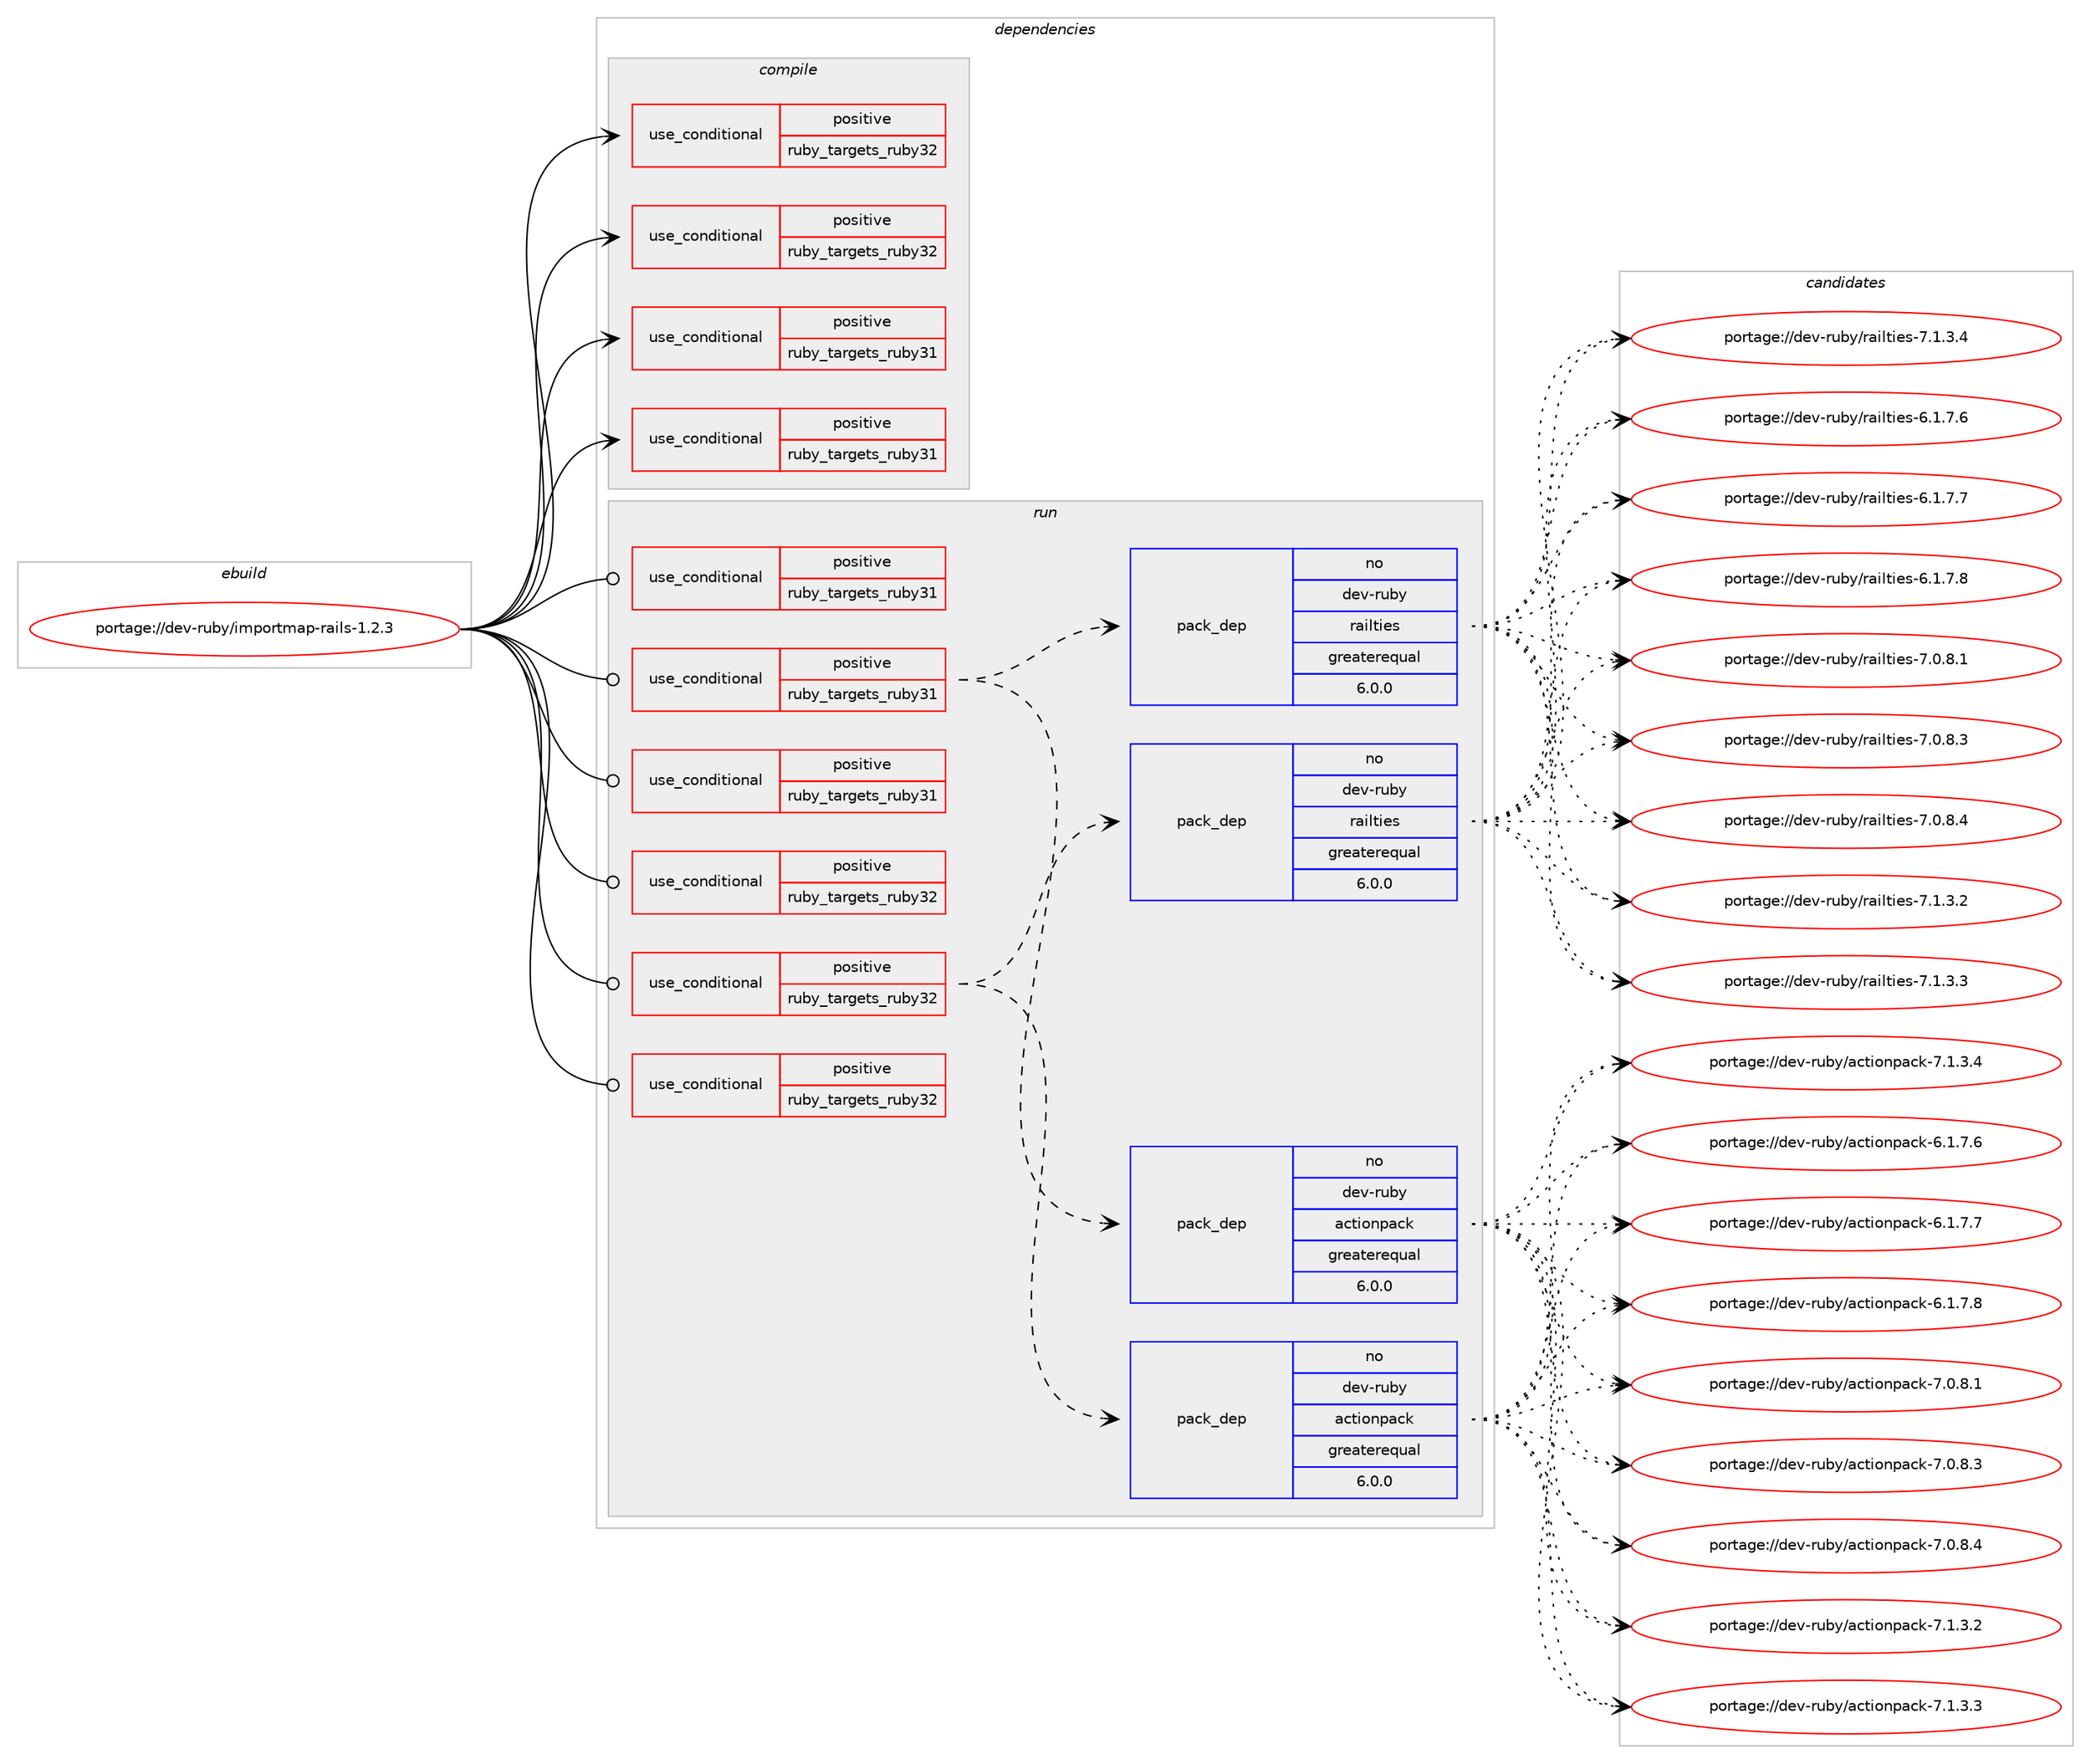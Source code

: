 digraph prolog {

# *************
# Graph options
# *************

newrank=true;
concentrate=true;
compound=true;
graph [rankdir=LR,fontname=Helvetica,fontsize=10,ranksep=1.5];#, ranksep=2.5, nodesep=0.2];
edge  [arrowhead=vee];
node  [fontname=Helvetica,fontsize=10];

# **********
# The ebuild
# **********

subgraph cluster_leftcol {
color=gray;
rank=same;
label=<<i>ebuild</i>>;
id [label="portage://dev-ruby/importmap-rails-1.2.3", color=red, width=4, href="../dev-ruby/importmap-rails-1.2.3.svg"];
}

# ****************
# The dependencies
# ****************

subgraph cluster_midcol {
color=gray;
label=<<i>dependencies</i>>;
subgraph cluster_compile {
fillcolor="#eeeeee";
style=filled;
label=<<i>compile</i>>;
subgraph cond47903 {
dependency95337 [label=<<TABLE BORDER="0" CELLBORDER="1" CELLSPACING="0" CELLPADDING="4"><TR><TD ROWSPAN="3" CELLPADDING="10">use_conditional</TD></TR><TR><TD>positive</TD></TR><TR><TD>ruby_targets_ruby31</TD></TR></TABLE>>, shape=none, color=red];
# *** BEGIN UNKNOWN DEPENDENCY TYPE (TODO) ***
# dependency95337 -> package_dependency(portage://dev-ruby/importmap-rails-1.2.3,install,no,dev-lang,ruby,none,[,,],[slot(3.1)],[])
# *** END UNKNOWN DEPENDENCY TYPE (TODO) ***

}
id:e -> dependency95337:w [weight=20,style="solid",arrowhead="vee"];
subgraph cond47904 {
dependency95338 [label=<<TABLE BORDER="0" CELLBORDER="1" CELLSPACING="0" CELLPADDING="4"><TR><TD ROWSPAN="3" CELLPADDING="10">use_conditional</TD></TR><TR><TD>positive</TD></TR><TR><TD>ruby_targets_ruby31</TD></TR></TABLE>>, shape=none, color=red];
# *** BEGIN UNKNOWN DEPENDENCY TYPE (TODO) ***
# dependency95338 -> package_dependency(portage://dev-ruby/importmap-rails-1.2.3,install,no,virtual,rubygems,none,[,,],[],[use(enable(ruby_targets_ruby31),negative)])
# *** END UNKNOWN DEPENDENCY TYPE (TODO) ***

}
id:e -> dependency95338:w [weight=20,style="solid",arrowhead="vee"];
subgraph cond47905 {
dependency95339 [label=<<TABLE BORDER="0" CELLBORDER="1" CELLSPACING="0" CELLPADDING="4"><TR><TD ROWSPAN="3" CELLPADDING="10">use_conditional</TD></TR><TR><TD>positive</TD></TR><TR><TD>ruby_targets_ruby32</TD></TR></TABLE>>, shape=none, color=red];
# *** BEGIN UNKNOWN DEPENDENCY TYPE (TODO) ***
# dependency95339 -> package_dependency(portage://dev-ruby/importmap-rails-1.2.3,install,no,dev-lang,ruby,none,[,,],[slot(3.2)],[])
# *** END UNKNOWN DEPENDENCY TYPE (TODO) ***

}
id:e -> dependency95339:w [weight=20,style="solid",arrowhead="vee"];
subgraph cond47906 {
dependency95340 [label=<<TABLE BORDER="0" CELLBORDER="1" CELLSPACING="0" CELLPADDING="4"><TR><TD ROWSPAN="3" CELLPADDING="10">use_conditional</TD></TR><TR><TD>positive</TD></TR><TR><TD>ruby_targets_ruby32</TD></TR></TABLE>>, shape=none, color=red];
# *** BEGIN UNKNOWN DEPENDENCY TYPE (TODO) ***
# dependency95340 -> package_dependency(portage://dev-ruby/importmap-rails-1.2.3,install,no,virtual,rubygems,none,[,,],[],[use(enable(ruby_targets_ruby32),negative)])
# *** END UNKNOWN DEPENDENCY TYPE (TODO) ***

}
id:e -> dependency95340:w [weight=20,style="solid",arrowhead="vee"];
}
subgraph cluster_compileandrun {
fillcolor="#eeeeee";
style=filled;
label=<<i>compile and run</i>>;
}
subgraph cluster_run {
fillcolor="#eeeeee";
style=filled;
label=<<i>run</i>>;
subgraph cond47907 {
dependency95341 [label=<<TABLE BORDER="0" CELLBORDER="1" CELLSPACING="0" CELLPADDING="4"><TR><TD ROWSPAN="3" CELLPADDING="10">use_conditional</TD></TR><TR><TD>positive</TD></TR><TR><TD>ruby_targets_ruby31</TD></TR></TABLE>>, shape=none, color=red];
# *** BEGIN UNKNOWN DEPENDENCY TYPE (TODO) ***
# dependency95341 -> package_dependency(portage://dev-ruby/importmap-rails-1.2.3,run,no,dev-lang,ruby,none,[,,],[slot(3.1)],[])
# *** END UNKNOWN DEPENDENCY TYPE (TODO) ***

}
id:e -> dependency95341:w [weight=20,style="solid",arrowhead="odot"];
subgraph cond47908 {
dependency95342 [label=<<TABLE BORDER="0" CELLBORDER="1" CELLSPACING="0" CELLPADDING="4"><TR><TD ROWSPAN="3" CELLPADDING="10">use_conditional</TD></TR><TR><TD>positive</TD></TR><TR><TD>ruby_targets_ruby31</TD></TR></TABLE>>, shape=none, color=red];
subgraph pack46137 {
dependency95343 [label=<<TABLE BORDER="0" CELLBORDER="1" CELLSPACING="0" CELLPADDING="4" WIDTH="220"><TR><TD ROWSPAN="6" CELLPADDING="30">pack_dep</TD></TR><TR><TD WIDTH="110">no</TD></TR><TR><TD>dev-ruby</TD></TR><TR><TD>actionpack</TD></TR><TR><TD>greaterequal</TD></TR><TR><TD>6.0.0</TD></TR></TABLE>>, shape=none, color=blue];
}
dependency95342:e -> dependency95343:w [weight=20,style="dashed",arrowhead="vee"];
subgraph pack46138 {
dependency95344 [label=<<TABLE BORDER="0" CELLBORDER="1" CELLSPACING="0" CELLPADDING="4" WIDTH="220"><TR><TD ROWSPAN="6" CELLPADDING="30">pack_dep</TD></TR><TR><TD WIDTH="110">no</TD></TR><TR><TD>dev-ruby</TD></TR><TR><TD>railties</TD></TR><TR><TD>greaterequal</TD></TR><TR><TD>6.0.0</TD></TR></TABLE>>, shape=none, color=blue];
}
dependency95342:e -> dependency95344:w [weight=20,style="dashed",arrowhead="vee"];
}
id:e -> dependency95342:w [weight=20,style="solid",arrowhead="odot"];
subgraph cond47909 {
dependency95345 [label=<<TABLE BORDER="0" CELLBORDER="1" CELLSPACING="0" CELLPADDING="4"><TR><TD ROWSPAN="3" CELLPADDING="10">use_conditional</TD></TR><TR><TD>positive</TD></TR><TR><TD>ruby_targets_ruby31</TD></TR></TABLE>>, shape=none, color=red];
# *** BEGIN UNKNOWN DEPENDENCY TYPE (TODO) ***
# dependency95345 -> package_dependency(portage://dev-ruby/importmap-rails-1.2.3,run,no,virtual,rubygems,none,[,,],[],[use(enable(ruby_targets_ruby31),negative)])
# *** END UNKNOWN DEPENDENCY TYPE (TODO) ***

}
id:e -> dependency95345:w [weight=20,style="solid",arrowhead="odot"];
subgraph cond47910 {
dependency95346 [label=<<TABLE BORDER="0" CELLBORDER="1" CELLSPACING="0" CELLPADDING="4"><TR><TD ROWSPAN="3" CELLPADDING="10">use_conditional</TD></TR><TR><TD>positive</TD></TR><TR><TD>ruby_targets_ruby32</TD></TR></TABLE>>, shape=none, color=red];
# *** BEGIN UNKNOWN DEPENDENCY TYPE (TODO) ***
# dependency95346 -> package_dependency(portage://dev-ruby/importmap-rails-1.2.3,run,no,dev-lang,ruby,none,[,,],[slot(3.2)],[])
# *** END UNKNOWN DEPENDENCY TYPE (TODO) ***

}
id:e -> dependency95346:w [weight=20,style="solid",arrowhead="odot"];
subgraph cond47911 {
dependency95347 [label=<<TABLE BORDER="0" CELLBORDER="1" CELLSPACING="0" CELLPADDING="4"><TR><TD ROWSPAN="3" CELLPADDING="10">use_conditional</TD></TR><TR><TD>positive</TD></TR><TR><TD>ruby_targets_ruby32</TD></TR></TABLE>>, shape=none, color=red];
subgraph pack46139 {
dependency95348 [label=<<TABLE BORDER="0" CELLBORDER="1" CELLSPACING="0" CELLPADDING="4" WIDTH="220"><TR><TD ROWSPAN="6" CELLPADDING="30">pack_dep</TD></TR><TR><TD WIDTH="110">no</TD></TR><TR><TD>dev-ruby</TD></TR><TR><TD>actionpack</TD></TR><TR><TD>greaterequal</TD></TR><TR><TD>6.0.0</TD></TR></TABLE>>, shape=none, color=blue];
}
dependency95347:e -> dependency95348:w [weight=20,style="dashed",arrowhead="vee"];
subgraph pack46140 {
dependency95349 [label=<<TABLE BORDER="0" CELLBORDER="1" CELLSPACING="0" CELLPADDING="4" WIDTH="220"><TR><TD ROWSPAN="6" CELLPADDING="30">pack_dep</TD></TR><TR><TD WIDTH="110">no</TD></TR><TR><TD>dev-ruby</TD></TR><TR><TD>railties</TD></TR><TR><TD>greaterequal</TD></TR><TR><TD>6.0.0</TD></TR></TABLE>>, shape=none, color=blue];
}
dependency95347:e -> dependency95349:w [weight=20,style="dashed",arrowhead="vee"];
}
id:e -> dependency95347:w [weight=20,style="solid",arrowhead="odot"];
subgraph cond47912 {
dependency95350 [label=<<TABLE BORDER="0" CELLBORDER="1" CELLSPACING="0" CELLPADDING="4"><TR><TD ROWSPAN="3" CELLPADDING="10">use_conditional</TD></TR><TR><TD>positive</TD></TR><TR><TD>ruby_targets_ruby32</TD></TR></TABLE>>, shape=none, color=red];
# *** BEGIN UNKNOWN DEPENDENCY TYPE (TODO) ***
# dependency95350 -> package_dependency(portage://dev-ruby/importmap-rails-1.2.3,run,no,virtual,rubygems,none,[,,],[],[use(enable(ruby_targets_ruby32),negative)])
# *** END UNKNOWN DEPENDENCY TYPE (TODO) ***

}
id:e -> dependency95350:w [weight=20,style="solid",arrowhead="odot"];
}
}

# **************
# The candidates
# **************

subgraph cluster_choices {
rank=same;
color=gray;
label=<<i>candidates</i>>;

subgraph choice46137 {
color=black;
nodesep=1;
choice100101118451141179812147979911610511111011297991074554464946554654 [label="portage://dev-ruby/actionpack-6.1.7.6", color=red, width=4,href="../dev-ruby/actionpack-6.1.7.6.svg"];
choice100101118451141179812147979911610511111011297991074554464946554655 [label="portage://dev-ruby/actionpack-6.1.7.7", color=red, width=4,href="../dev-ruby/actionpack-6.1.7.7.svg"];
choice100101118451141179812147979911610511111011297991074554464946554656 [label="portage://dev-ruby/actionpack-6.1.7.8", color=red, width=4,href="../dev-ruby/actionpack-6.1.7.8.svg"];
choice100101118451141179812147979911610511111011297991074555464846564649 [label="portage://dev-ruby/actionpack-7.0.8.1", color=red, width=4,href="../dev-ruby/actionpack-7.0.8.1.svg"];
choice100101118451141179812147979911610511111011297991074555464846564651 [label="portage://dev-ruby/actionpack-7.0.8.3", color=red, width=4,href="../dev-ruby/actionpack-7.0.8.3.svg"];
choice100101118451141179812147979911610511111011297991074555464846564652 [label="portage://dev-ruby/actionpack-7.0.8.4", color=red, width=4,href="../dev-ruby/actionpack-7.0.8.4.svg"];
choice100101118451141179812147979911610511111011297991074555464946514650 [label="portage://dev-ruby/actionpack-7.1.3.2", color=red, width=4,href="../dev-ruby/actionpack-7.1.3.2.svg"];
choice100101118451141179812147979911610511111011297991074555464946514651 [label="portage://dev-ruby/actionpack-7.1.3.3", color=red, width=4,href="../dev-ruby/actionpack-7.1.3.3.svg"];
choice100101118451141179812147979911610511111011297991074555464946514652 [label="portage://dev-ruby/actionpack-7.1.3.4", color=red, width=4,href="../dev-ruby/actionpack-7.1.3.4.svg"];
dependency95343:e -> choice100101118451141179812147979911610511111011297991074554464946554654:w [style=dotted,weight="100"];
dependency95343:e -> choice100101118451141179812147979911610511111011297991074554464946554655:w [style=dotted,weight="100"];
dependency95343:e -> choice100101118451141179812147979911610511111011297991074554464946554656:w [style=dotted,weight="100"];
dependency95343:e -> choice100101118451141179812147979911610511111011297991074555464846564649:w [style=dotted,weight="100"];
dependency95343:e -> choice100101118451141179812147979911610511111011297991074555464846564651:w [style=dotted,weight="100"];
dependency95343:e -> choice100101118451141179812147979911610511111011297991074555464846564652:w [style=dotted,weight="100"];
dependency95343:e -> choice100101118451141179812147979911610511111011297991074555464946514650:w [style=dotted,weight="100"];
dependency95343:e -> choice100101118451141179812147979911610511111011297991074555464946514651:w [style=dotted,weight="100"];
dependency95343:e -> choice100101118451141179812147979911610511111011297991074555464946514652:w [style=dotted,weight="100"];
}
subgraph choice46138 {
color=black;
nodesep=1;
choice100101118451141179812147114971051081161051011154554464946554654 [label="portage://dev-ruby/railties-6.1.7.6", color=red, width=4,href="../dev-ruby/railties-6.1.7.6.svg"];
choice100101118451141179812147114971051081161051011154554464946554655 [label="portage://dev-ruby/railties-6.1.7.7", color=red, width=4,href="../dev-ruby/railties-6.1.7.7.svg"];
choice100101118451141179812147114971051081161051011154554464946554656 [label="portage://dev-ruby/railties-6.1.7.8", color=red, width=4,href="../dev-ruby/railties-6.1.7.8.svg"];
choice100101118451141179812147114971051081161051011154555464846564649 [label="portage://dev-ruby/railties-7.0.8.1", color=red, width=4,href="../dev-ruby/railties-7.0.8.1.svg"];
choice100101118451141179812147114971051081161051011154555464846564651 [label="portage://dev-ruby/railties-7.0.8.3", color=red, width=4,href="../dev-ruby/railties-7.0.8.3.svg"];
choice100101118451141179812147114971051081161051011154555464846564652 [label="portage://dev-ruby/railties-7.0.8.4", color=red, width=4,href="../dev-ruby/railties-7.0.8.4.svg"];
choice100101118451141179812147114971051081161051011154555464946514650 [label="portage://dev-ruby/railties-7.1.3.2", color=red, width=4,href="../dev-ruby/railties-7.1.3.2.svg"];
choice100101118451141179812147114971051081161051011154555464946514651 [label="portage://dev-ruby/railties-7.1.3.3", color=red, width=4,href="../dev-ruby/railties-7.1.3.3.svg"];
choice100101118451141179812147114971051081161051011154555464946514652 [label="portage://dev-ruby/railties-7.1.3.4", color=red, width=4,href="../dev-ruby/railties-7.1.3.4.svg"];
dependency95344:e -> choice100101118451141179812147114971051081161051011154554464946554654:w [style=dotted,weight="100"];
dependency95344:e -> choice100101118451141179812147114971051081161051011154554464946554655:w [style=dotted,weight="100"];
dependency95344:e -> choice100101118451141179812147114971051081161051011154554464946554656:w [style=dotted,weight="100"];
dependency95344:e -> choice100101118451141179812147114971051081161051011154555464846564649:w [style=dotted,weight="100"];
dependency95344:e -> choice100101118451141179812147114971051081161051011154555464846564651:w [style=dotted,weight="100"];
dependency95344:e -> choice100101118451141179812147114971051081161051011154555464846564652:w [style=dotted,weight="100"];
dependency95344:e -> choice100101118451141179812147114971051081161051011154555464946514650:w [style=dotted,weight="100"];
dependency95344:e -> choice100101118451141179812147114971051081161051011154555464946514651:w [style=dotted,weight="100"];
dependency95344:e -> choice100101118451141179812147114971051081161051011154555464946514652:w [style=dotted,weight="100"];
}
subgraph choice46139 {
color=black;
nodesep=1;
choice100101118451141179812147979911610511111011297991074554464946554654 [label="portage://dev-ruby/actionpack-6.1.7.6", color=red, width=4,href="../dev-ruby/actionpack-6.1.7.6.svg"];
choice100101118451141179812147979911610511111011297991074554464946554655 [label="portage://dev-ruby/actionpack-6.1.7.7", color=red, width=4,href="../dev-ruby/actionpack-6.1.7.7.svg"];
choice100101118451141179812147979911610511111011297991074554464946554656 [label="portage://dev-ruby/actionpack-6.1.7.8", color=red, width=4,href="../dev-ruby/actionpack-6.1.7.8.svg"];
choice100101118451141179812147979911610511111011297991074555464846564649 [label="portage://dev-ruby/actionpack-7.0.8.1", color=red, width=4,href="../dev-ruby/actionpack-7.0.8.1.svg"];
choice100101118451141179812147979911610511111011297991074555464846564651 [label="portage://dev-ruby/actionpack-7.0.8.3", color=red, width=4,href="../dev-ruby/actionpack-7.0.8.3.svg"];
choice100101118451141179812147979911610511111011297991074555464846564652 [label="portage://dev-ruby/actionpack-7.0.8.4", color=red, width=4,href="../dev-ruby/actionpack-7.0.8.4.svg"];
choice100101118451141179812147979911610511111011297991074555464946514650 [label="portage://dev-ruby/actionpack-7.1.3.2", color=red, width=4,href="../dev-ruby/actionpack-7.1.3.2.svg"];
choice100101118451141179812147979911610511111011297991074555464946514651 [label="portage://dev-ruby/actionpack-7.1.3.3", color=red, width=4,href="../dev-ruby/actionpack-7.1.3.3.svg"];
choice100101118451141179812147979911610511111011297991074555464946514652 [label="portage://dev-ruby/actionpack-7.1.3.4", color=red, width=4,href="../dev-ruby/actionpack-7.1.3.4.svg"];
dependency95348:e -> choice100101118451141179812147979911610511111011297991074554464946554654:w [style=dotted,weight="100"];
dependency95348:e -> choice100101118451141179812147979911610511111011297991074554464946554655:w [style=dotted,weight="100"];
dependency95348:e -> choice100101118451141179812147979911610511111011297991074554464946554656:w [style=dotted,weight="100"];
dependency95348:e -> choice100101118451141179812147979911610511111011297991074555464846564649:w [style=dotted,weight="100"];
dependency95348:e -> choice100101118451141179812147979911610511111011297991074555464846564651:w [style=dotted,weight="100"];
dependency95348:e -> choice100101118451141179812147979911610511111011297991074555464846564652:w [style=dotted,weight="100"];
dependency95348:e -> choice100101118451141179812147979911610511111011297991074555464946514650:w [style=dotted,weight="100"];
dependency95348:e -> choice100101118451141179812147979911610511111011297991074555464946514651:w [style=dotted,weight="100"];
dependency95348:e -> choice100101118451141179812147979911610511111011297991074555464946514652:w [style=dotted,weight="100"];
}
subgraph choice46140 {
color=black;
nodesep=1;
choice100101118451141179812147114971051081161051011154554464946554654 [label="portage://dev-ruby/railties-6.1.7.6", color=red, width=4,href="../dev-ruby/railties-6.1.7.6.svg"];
choice100101118451141179812147114971051081161051011154554464946554655 [label="portage://dev-ruby/railties-6.1.7.7", color=red, width=4,href="../dev-ruby/railties-6.1.7.7.svg"];
choice100101118451141179812147114971051081161051011154554464946554656 [label="portage://dev-ruby/railties-6.1.7.8", color=red, width=4,href="../dev-ruby/railties-6.1.7.8.svg"];
choice100101118451141179812147114971051081161051011154555464846564649 [label="portage://dev-ruby/railties-7.0.8.1", color=red, width=4,href="../dev-ruby/railties-7.0.8.1.svg"];
choice100101118451141179812147114971051081161051011154555464846564651 [label="portage://dev-ruby/railties-7.0.8.3", color=red, width=4,href="../dev-ruby/railties-7.0.8.3.svg"];
choice100101118451141179812147114971051081161051011154555464846564652 [label="portage://dev-ruby/railties-7.0.8.4", color=red, width=4,href="../dev-ruby/railties-7.0.8.4.svg"];
choice100101118451141179812147114971051081161051011154555464946514650 [label="portage://dev-ruby/railties-7.1.3.2", color=red, width=4,href="../dev-ruby/railties-7.1.3.2.svg"];
choice100101118451141179812147114971051081161051011154555464946514651 [label="portage://dev-ruby/railties-7.1.3.3", color=red, width=4,href="../dev-ruby/railties-7.1.3.3.svg"];
choice100101118451141179812147114971051081161051011154555464946514652 [label="portage://dev-ruby/railties-7.1.3.4", color=red, width=4,href="../dev-ruby/railties-7.1.3.4.svg"];
dependency95349:e -> choice100101118451141179812147114971051081161051011154554464946554654:w [style=dotted,weight="100"];
dependency95349:e -> choice100101118451141179812147114971051081161051011154554464946554655:w [style=dotted,weight="100"];
dependency95349:e -> choice100101118451141179812147114971051081161051011154554464946554656:w [style=dotted,weight="100"];
dependency95349:e -> choice100101118451141179812147114971051081161051011154555464846564649:w [style=dotted,weight="100"];
dependency95349:e -> choice100101118451141179812147114971051081161051011154555464846564651:w [style=dotted,weight="100"];
dependency95349:e -> choice100101118451141179812147114971051081161051011154555464846564652:w [style=dotted,weight="100"];
dependency95349:e -> choice100101118451141179812147114971051081161051011154555464946514650:w [style=dotted,weight="100"];
dependency95349:e -> choice100101118451141179812147114971051081161051011154555464946514651:w [style=dotted,weight="100"];
dependency95349:e -> choice100101118451141179812147114971051081161051011154555464946514652:w [style=dotted,weight="100"];
}
}

}
